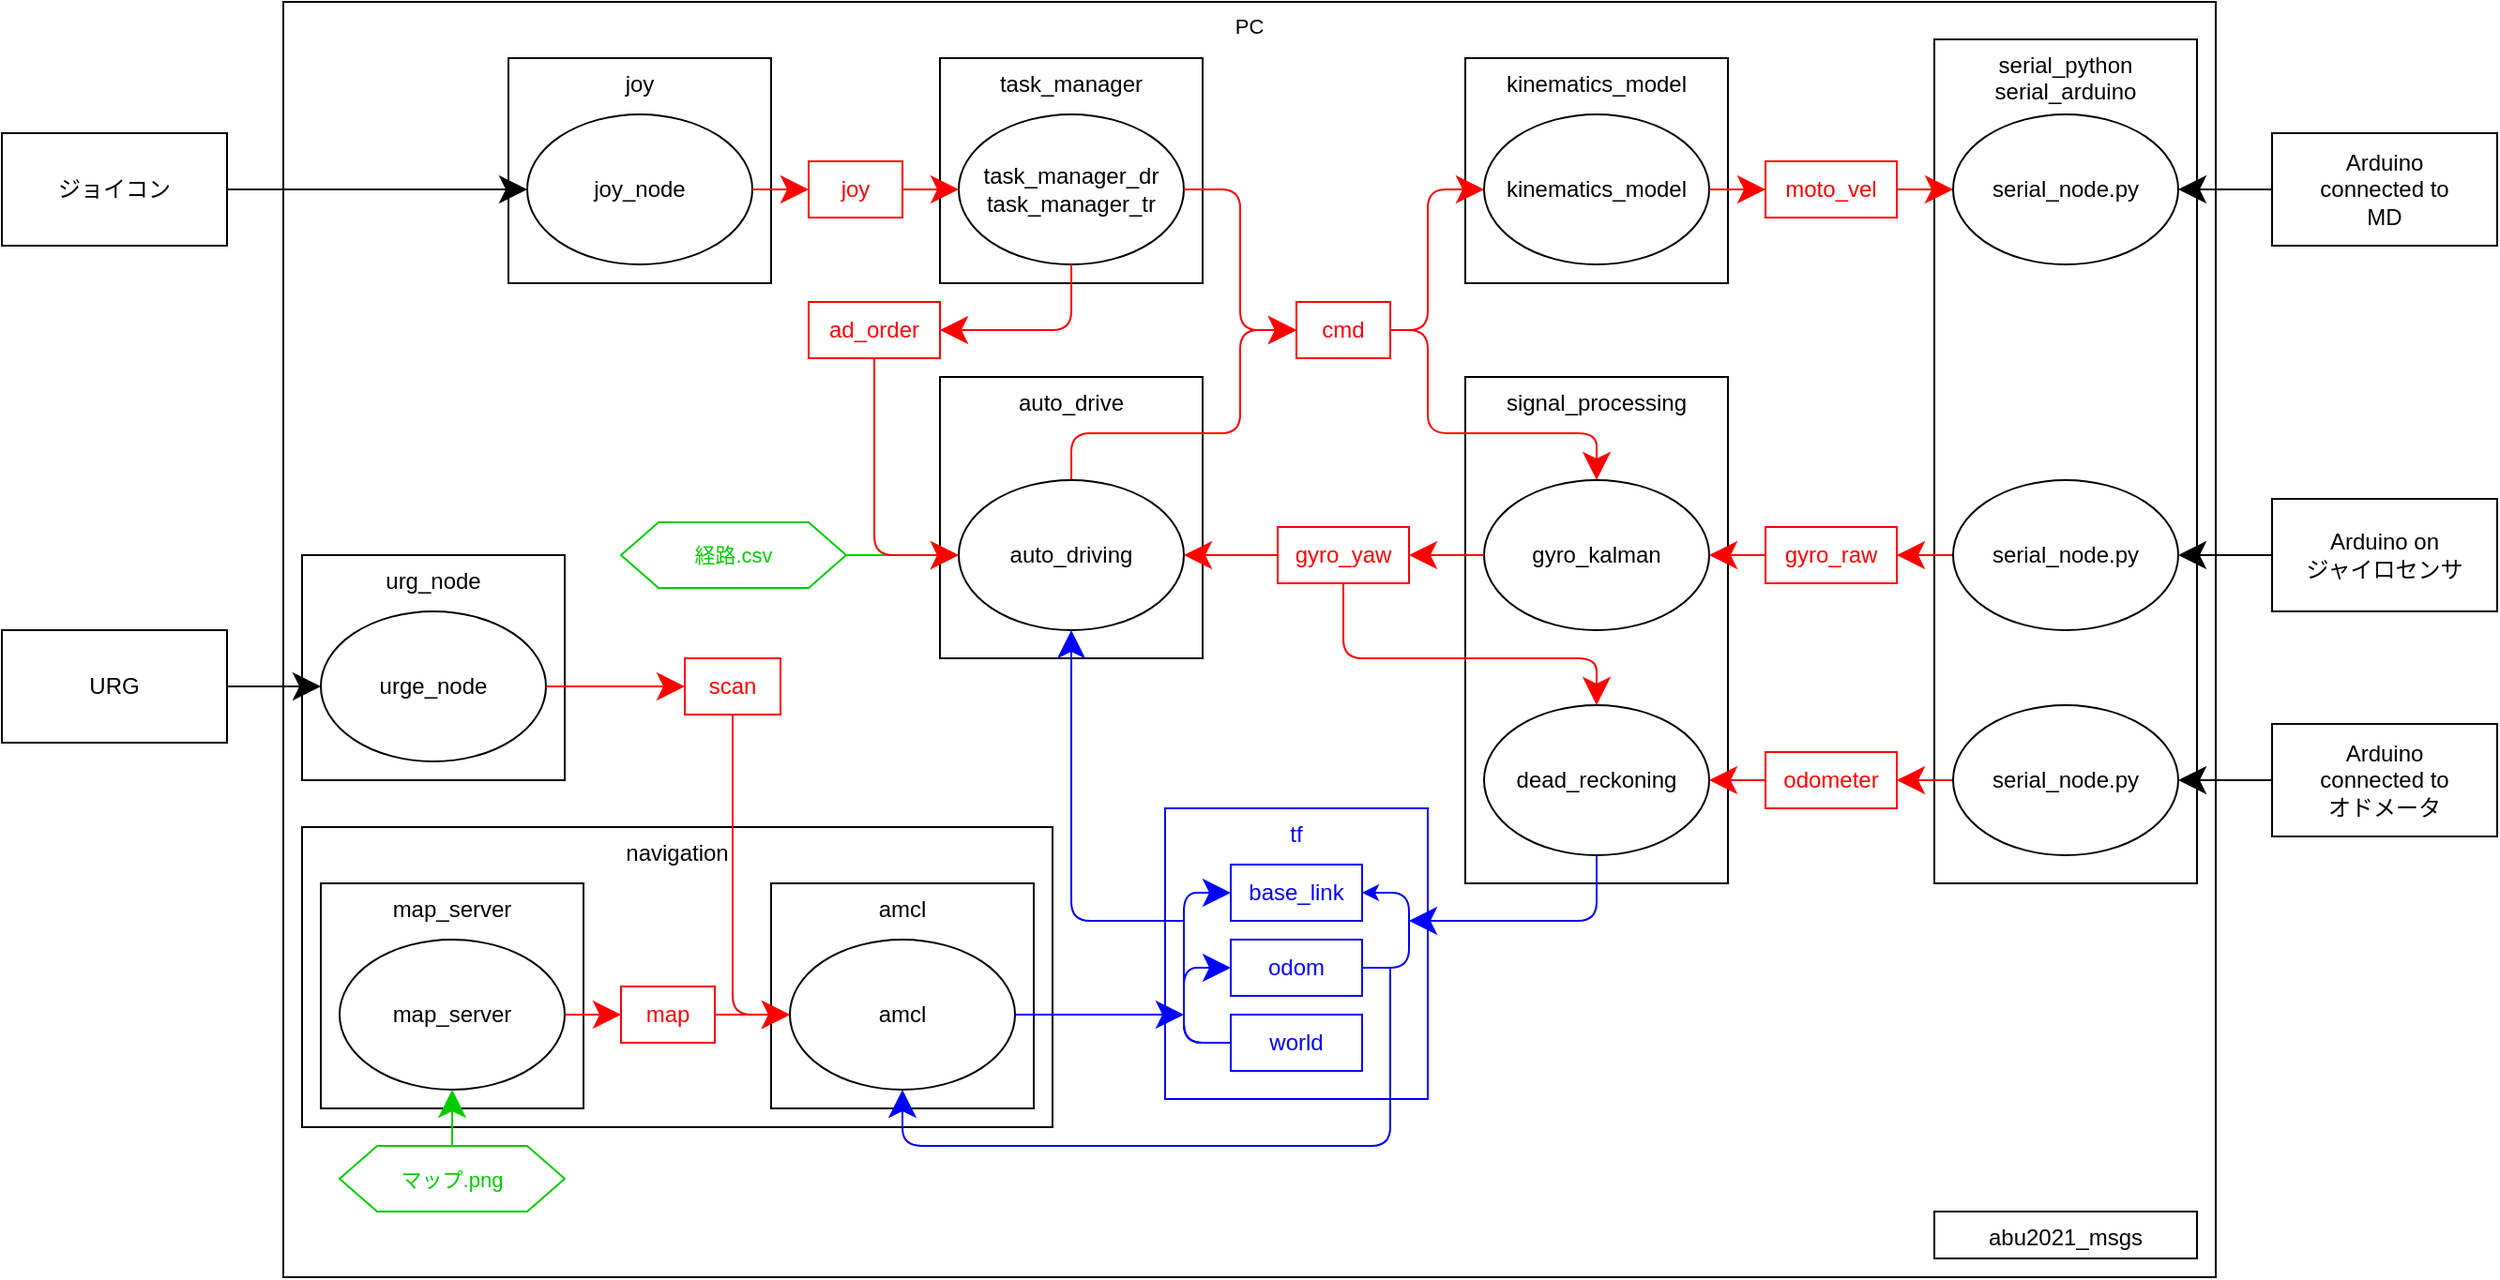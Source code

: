 <mxfile version="14.1.8" type="device"><diagram id="pB2l1VEUBiHLhsiik1BT" name="ページ1"><mxGraphModel dx="2252" dy="895" grid="1" gridSize="10" guides="1" tooltips="1" connect="1" arrows="1" fold="1" page="1" pageScale="1" pageWidth="827" pageHeight="1169" math="0" shadow="0"><root><mxCell id="0"/><mxCell id="1" parent="0"/><mxCell id="sVESocMhVoAdovKuXMUA-152" value="PC" style="rounded=0;whiteSpace=wrap;html=1;fillColor=#ffffff;fontSize=11;verticalAlign=top;" vertex="1" parent="1"><mxGeometry x="50" y="170" width="1030" height="680" as="geometry"/></mxCell><mxCell id="sVESocMhVoAdovKuXMUA-149" value="serial_python&lt;br&gt;serial_arduino" style="rounded=0;whiteSpace=wrap;html=1;labelPosition=center;verticalLabelPosition=middle;align=center;verticalAlign=top;" vertex="1" parent="1"><mxGeometry x="930" y="190" width="140" height="450" as="geometry"/></mxCell><mxCell id="sVESocMhVoAdovKuXMUA-12" value="auto_drive" style="rounded=0;whiteSpace=wrap;html=1;labelPosition=center;verticalLabelPosition=middle;align=center;verticalAlign=top;" vertex="1" parent="1"><mxGeometry x="400" y="370" width="140" height="150" as="geometry"/></mxCell><mxCell id="sVESocMhVoAdovKuXMUA-15" value="signal_processing" style="rounded=0;whiteSpace=wrap;html=1;labelPosition=center;verticalLabelPosition=middle;align=center;verticalAlign=top;" vertex="1" parent="1"><mxGeometry x="680" y="370" width="140" height="270" as="geometry"/></mxCell><mxCell id="sVESocMhVoAdovKuXMUA-4" value="" style="group" vertex="1" connectable="0" parent="1"><mxGeometry x="170" y="200" width="140" height="120" as="geometry"/></mxCell><mxCell id="sVESocMhVoAdovKuXMUA-3" value="joy" style="rounded=0;whiteSpace=wrap;html=1;verticalAlign=top;" vertex="1" parent="sVESocMhVoAdovKuXMUA-4"><mxGeometry width="140" height="120" as="geometry"/></mxCell><mxCell id="sVESocMhVoAdovKuXMUA-2" value="joy_node" style="ellipse;whiteSpace=wrap;html=1;" vertex="1" parent="sVESocMhVoAdovKuXMUA-4"><mxGeometry x="10" y="30" width="120" height="80" as="geometry"/></mxCell><mxCell id="sVESocMhVoAdovKuXMUA-7" value="" style="group" vertex="1" connectable="0" parent="1"><mxGeometry x="680" y="200" width="140" height="120" as="geometry"/></mxCell><mxCell id="sVESocMhVoAdovKuXMUA-8" value="kinematics_model" style="rounded=0;whiteSpace=wrap;html=1;labelPosition=center;verticalLabelPosition=middle;align=center;verticalAlign=top;" vertex="1" parent="sVESocMhVoAdovKuXMUA-7"><mxGeometry width="140" height="120" as="geometry"/></mxCell><mxCell id="sVESocMhVoAdovKuXMUA-9" value="kinematics_model" style="ellipse;whiteSpace=wrap;html=1;" vertex="1" parent="sVESocMhVoAdovKuXMUA-7"><mxGeometry x="10" y="30" width="120" height="80" as="geometry"/></mxCell><mxCell id="sVESocMhVoAdovKuXMUA-27" value="" style="group" vertex="1" connectable="0" parent="1"><mxGeometry x="400" y="200" width="140" height="120" as="geometry"/></mxCell><mxCell id="sVESocMhVoAdovKuXMUA-1" value="task_manager" style="rounded=0;whiteSpace=wrap;html=1;labelPosition=center;verticalLabelPosition=middle;align=center;verticalAlign=top;" vertex="1" parent="sVESocMhVoAdovKuXMUA-27"><mxGeometry width="140" height="120" as="geometry"/></mxCell><mxCell id="sVESocMhVoAdovKuXMUA-5" value="task_manager_dr&lt;br&gt;task_manager_tr" style="ellipse;whiteSpace=wrap;html=1;" vertex="1" parent="sVESocMhVoAdovKuXMUA-27"><mxGeometry x="10" y="30" width="120" height="80" as="geometry"/></mxCell><mxCell id="sVESocMhVoAdovKuXMUA-89" style="edgeStyle=orthogonalEdgeStyle;curved=1;orthogonalLoop=1;jettySize=auto;html=1;entryX=0;entryY=0.5;entryDx=0;entryDy=0;startSize=6;endArrow=classic;endFill=1;endSize=12;strokeWidth=1;fontSize=11;strokeColor=#FF0000;" edge="1" parent="1" source="sVESocMhVoAdovKuXMUA-26" target="sVESocMhVoAdovKuXMUA-5"><mxGeometry relative="1" as="geometry"/></mxCell><mxCell id="sVESocMhVoAdovKuXMUA-26" value="joy" style="rounded=0;whiteSpace=wrap;html=1;strokeColor=#FF0000;fontColor=#FF0000;" vertex="1" parent="1"><mxGeometry x="330" y="255" width="50" height="30" as="geometry"/></mxCell><mxCell id="sVESocMhVoAdovKuXMUA-79" style="edgeStyle=orthogonalEdgeStyle;rounded=1;orthogonalLoop=1;jettySize=auto;html=1;entryX=0;entryY=0.5;entryDx=0;entryDy=0;startSize=6;endArrow=classic;endFill=1;endSize=12;strokeWidth=1;fontSize=11;strokeColor=#FF0000;" edge="1" parent="1" source="sVESocMhVoAdovKuXMUA-28" target="sVESocMhVoAdovKuXMUA-9"><mxGeometry relative="1" as="geometry"/></mxCell><mxCell id="sVESocMhVoAdovKuXMUA-80" style="edgeStyle=orthogonalEdgeStyle;rounded=1;orthogonalLoop=1;jettySize=auto;html=1;entryX=0.5;entryY=0;entryDx=0;entryDy=0;startSize=6;endArrow=classic;endFill=1;endSize=12;strokeWidth=1;fontSize=11;strokeColor=#FF0000;" edge="1" parent="1" source="sVESocMhVoAdovKuXMUA-28" target="sVESocMhVoAdovKuXMUA-16"><mxGeometry relative="1" as="geometry"><Array as="points"><mxPoint x="660" y="345"/><mxPoint x="660" y="400"/><mxPoint x="750" y="400"/></Array></mxGeometry></mxCell><mxCell id="sVESocMhVoAdovKuXMUA-28" value="cmd" style="rounded=0;whiteSpace=wrap;html=1;fontColor=#FF0000;strokeColor=#FF0000;" vertex="1" parent="1"><mxGeometry x="590" y="330" width="50" height="30" as="geometry"/></mxCell><mxCell id="sVESocMhVoAdovKuXMUA-82" style="edgeStyle=orthogonalEdgeStyle;rounded=0;orthogonalLoop=1;jettySize=auto;html=1;exitX=0;exitY=0.5;exitDx=0;exitDy=0;entryX=1;entryY=0.5;entryDx=0;entryDy=0;startSize=6;endArrow=classic;endFill=1;endSize=12;strokeWidth=1;fontSize=11;strokeColor=#FF0000;fontColor=#FF0000;" edge="1" parent="1" source="sVESocMhVoAdovKuXMUA-133" target="sVESocMhVoAdovKuXMUA-32"><mxGeometry relative="1" as="geometry"/></mxCell><mxCell id="sVESocMhVoAdovKuXMUA-38" value="Arduino on&lt;br&gt;ジャイロセンサ" style="rounded=0;whiteSpace=wrap;html=1;" vertex="1" parent="1"><mxGeometry x="1110" y="435" width="120" height="60" as="geometry"/></mxCell><mxCell id="sVESocMhVoAdovKuXMUA-125" style="edgeStyle=orthogonalEdgeStyle;rounded=1;orthogonalLoop=1;jettySize=auto;html=1;entryX=1;entryY=0.5;entryDx=0;entryDy=0;startSize=6;endArrow=classic;endFill=1;endSize=12;strokeWidth=1;fontSize=11;" edge="1" parent="1" source="sVESocMhVoAdovKuXMUA-43" target="sVESocMhVoAdovKuXMUA-135"><mxGeometry relative="1" as="geometry"/></mxCell><mxCell id="sVESocMhVoAdovKuXMUA-43" value="Arduino&lt;br&gt;connected to&lt;br&gt;オドメータ" style="rounded=0;whiteSpace=wrap;html=1;" vertex="1" parent="1"><mxGeometry x="1110" y="555" width="120" height="60" as="geometry"/></mxCell><mxCell id="sVESocMhVoAdovKuXMUA-81" style="edgeStyle=orthogonalEdgeStyle;rounded=0;orthogonalLoop=1;jettySize=auto;html=1;entryX=1;entryY=0.5;entryDx=0;entryDy=0;startSize=6;endArrow=classic;endFill=1;endSize=12;strokeWidth=1;fontSize=11;strokeColor=#FF0000;fontColor=#FF0000;" edge="1" parent="1" source="sVESocMhVoAdovKuXMUA-32" target="sVESocMhVoAdovKuXMUA-16"><mxGeometry relative="1" as="geometry"/></mxCell><mxCell id="sVESocMhVoAdovKuXMUA-32" value="gyro_raw" style="rounded=0;whiteSpace=wrap;html=1;strokeColor=#FF0000;fontColor=#FF0000;" vertex="1" parent="1"><mxGeometry x="840" y="450" width="70" height="30" as="geometry"/></mxCell><mxCell id="sVESocMhVoAdovKuXMUA-92" style="edgeStyle=orthogonalEdgeStyle;orthogonalLoop=1;jettySize=auto;html=1;startSize=6;endArrow=classic;endFill=1;endSize=12;strokeWidth=1;fontSize=11;rounded=1;strokeColor=#FF0000;fontColor=#FF0000;" edge="1" parent="1" source="sVESocMhVoAdovKuXMUA-53" target="sVESocMhVoAdovKuXMUA-17"><mxGeometry relative="1" as="geometry"/></mxCell><mxCell id="sVESocMhVoAdovKuXMUA-53" value="odometer" style="rounded=0;whiteSpace=wrap;html=1;strokeColor=#FF0000;fontColor=#FF0000;" vertex="1" parent="1"><mxGeometry x="840" y="570" width="70" height="30" as="geometry"/></mxCell><mxCell id="sVESocMhVoAdovKuXMUA-132" style="edgeStyle=orthogonalEdgeStyle;rounded=1;orthogonalLoop=1;jettySize=auto;html=1;entryX=0;entryY=0.5;entryDx=0;entryDy=0;endArrow=classic;endFill=1;strokeWidth=1;fontSize=11;endSize=12;" edge="1" parent="1" source="sVESocMhVoAdovKuXMUA-55" target="sVESocMhVoAdovKuXMUA-2"><mxGeometry relative="1" as="geometry"/></mxCell><mxCell id="sVESocMhVoAdovKuXMUA-55" value="ジョイコン" style="rounded=0;whiteSpace=wrap;html=1;" vertex="1" parent="1"><mxGeometry x="-100" y="240" width="120" height="60" as="geometry"/></mxCell><mxCell id="sVESocMhVoAdovKuXMUA-137" style="edgeStyle=orthogonalEdgeStyle;rounded=1;orthogonalLoop=1;jettySize=auto;html=1;entryX=0;entryY=0.5;entryDx=0;entryDy=0;endArrow=classic;endFill=1;strokeWidth=1;fontSize=11;endSize=12;strokeColor=#FF0000;" edge="1" parent="1" source="sVESocMhVoAdovKuXMUA-58" target="sVESocMhVoAdovKuXMUA-136"><mxGeometry relative="1" as="geometry"/></mxCell><mxCell id="sVESocMhVoAdovKuXMUA-58" value="moto_vel" style="rounded=0;whiteSpace=wrap;html=1;strokeColor=#FF0000;fontColor=#FF0000;" vertex="1" parent="1"><mxGeometry x="840" y="255" width="70" height="30" as="geometry"/></mxCell><mxCell id="sVESocMhVoAdovKuXMUA-64" value="scan" style="rounded=0;whiteSpace=wrap;html=1;fontColor=#FF0000;strokeColor=#FF0000;" vertex="1" parent="1"><mxGeometry x="264" y="520" width="51" height="30" as="geometry"/></mxCell><mxCell id="sVESocMhVoAdovKuXMUA-72" value="ad_order" style="rounded=0;whiteSpace=wrap;html=1;fontColor=#FF0000;strokeColor=#FF0000;" vertex="1" parent="1"><mxGeometry x="330" y="330" width="70" height="30" as="geometry"/></mxCell><mxCell id="sVESocMhVoAdovKuXMUA-77" style="edgeStyle=orthogonalEdgeStyle;rounded=1;orthogonalLoop=1;jettySize=auto;html=1;entryX=0;entryY=0.5;entryDx=0;entryDy=0;startSize=6;endArrow=classic;endFill=1;endSize=12;strokeWidth=1;fontSize=11;strokeColor=#FF0000;" edge="1" parent="1" source="sVESocMhVoAdovKuXMUA-5" target="sVESocMhVoAdovKuXMUA-28"><mxGeometry relative="1" as="geometry"><Array as="points"><mxPoint x="560" y="270"/><mxPoint x="560" y="345"/></Array></mxGeometry></mxCell><mxCell id="sVESocMhVoAdovKuXMUA-78" style="edgeStyle=orthogonalEdgeStyle;orthogonalLoop=1;jettySize=auto;html=1;entryX=0;entryY=0.5;entryDx=0;entryDy=0;startSize=6;endArrow=classic;endFill=1;endSize=12;strokeWidth=1;fontSize=11;exitX=0.5;exitY=0;exitDx=0;exitDy=0;rounded=1;strokeColor=#FF0000;" edge="1" parent="1" source="sVESocMhVoAdovKuXMUA-13" target="sVESocMhVoAdovKuXMUA-28"><mxGeometry relative="1" as="geometry"><Array as="points"><mxPoint x="470" y="400"/><mxPoint x="560" y="400"/><mxPoint x="560" y="345"/></Array></mxGeometry></mxCell><mxCell id="sVESocMhVoAdovKuXMUA-83" style="edgeStyle=orthogonalEdgeStyle;rounded=0;orthogonalLoop=1;jettySize=auto;html=1;entryX=1;entryY=0.5;entryDx=0;entryDy=0;startSize=6;endArrow=classic;endFill=1;endSize=12;strokeWidth=1;fontSize=11;fontColor=#FF0000;strokeColor=#FF0000;" edge="1" parent="1" source="sVESocMhVoAdovKuXMUA-49" target="sVESocMhVoAdovKuXMUA-13"><mxGeometry relative="1" as="geometry"/></mxCell><mxCell id="sVESocMhVoAdovKuXMUA-16" value="gyro_kalman" style="ellipse;whiteSpace=wrap;html=1;" vertex="1" parent="1"><mxGeometry x="690" y="425" width="120" height="80" as="geometry"/></mxCell><mxCell id="sVESocMhVoAdovKuXMUA-17" value="dead_reckoning" style="ellipse;whiteSpace=wrap;html=1;" vertex="1" parent="1"><mxGeometry x="690" y="545" width="120" height="80" as="geometry"/></mxCell><mxCell id="sVESocMhVoAdovKuXMUA-13" value="auto_driving" style="ellipse;whiteSpace=wrap;html=1;" vertex="1" parent="1"><mxGeometry x="410" y="425" width="120" height="80" as="geometry"/></mxCell><mxCell id="sVESocMhVoAdovKuXMUA-110" style="edgeStyle=orthogonalEdgeStyle;rounded=1;orthogonalLoop=1;jettySize=auto;html=1;entryX=0.5;entryY=0;entryDx=0;entryDy=0;startSize=6;endArrow=classic;endFill=1;endSize=12;strokeWidth=1;fontSize=11;fontColor=#FF0000;strokeColor=#FF0000;" edge="1" parent="1" source="sVESocMhVoAdovKuXMUA-49" target="sVESocMhVoAdovKuXMUA-17"><mxGeometry relative="1" as="geometry"><Array as="points"><mxPoint x="615" y="520"/><mxPoint x="750" y="520"/></Array></mxGeometry></mxCell><mxCell id="sVESocMhVoAdovKuXMUA-49" value="gyro_yaw" style="rounded=0;whiteSpace=wrap;html=1;fontColor=#FF0000;strokeColor=#FF0000;" vertex="1" parent="1"><mxGeometry x="580" y="450" width="70" height="30" as="geometry"/></mxCell><mxCell id="sVESocMhVoAdovKuXMUA-85" style="edgeStyle=orthogonalEdgeStyle;rounded=0;orthogonalLoop=1;jettySize=auto;html=1;entryX=1;entryY=0.5;entryDx=0;entryDy=0;startSize=6;endArrow=classic;endFill=1;endSize=12;strokeWidth=1;fontSize=11;fontColor=#FF0000;strokeColor=#FF0000;" edge="1" parent="1" source="sVESocMhVoAdovKuXMUA-16" target="sVESocMhVoAdovKuXMUA-49"><mxGeometry relative="1" as="geometry"><mxPoint x="690" y="465" as="sourcePoint"/><mxPoint x="530" y="465" as="targetPoint"/></mxGeometry></mxCell><mxCell id="sVESocMhVoAdovKuXMUA-86" style="edgeStyle=orthogonalEdgeStyle;orthogonalLoop=1;jettySize=auto;html=1;startSize=6;endArrow=classic;endFill=1;endSize=12;strokeWidth=1;fontSize=11;exitX=0.5;exitY=1;exitDx=0;exitDy=0;entryX=1;entryY=0.5;entryDx=0;entryDy=0;rounded=1;fontColor=#FF0000;strokeColor=#FF0000;" edge="1" parent="1" source="sVESocMhVoAdovKuXMUA-5" target="sVESocMhVoAdovKuXMUA-72"><mxGeometry relative="1" as="geometry"/></mxCell><mxCell id="sVESocMhVoAdovKuXMUA-88" style="edgeStyle=orthogonalEdgeStyle;curved=1;orthogonalLoop=1;jettySize=auto;html=1;entryX=0;entryY=0.5;entryDx=0;entryDy=0;startSize=6;endArrow=classic;endFill=1;endSize=12;strokeWidth=1;fontSize=11;strokeColor=#FF0000;" edge="1" parent="1" source="sVESocMhVoAdovKuXMUA-9" target="sVESocMhVoAdovKuXMUA-58"><mxGeometry relative="1" as="geometry"/></mxCell><mxCell id="sVESocMhVoAdovKuXMUA-90" style="edgeStyle=orthogonalEdgeStyle;curved=1;orthogonalLoop=1;jettySize=auto;html=1;entryX=0;entryY=0.5;entryDx=0;entryDy=0;startSize=6;endArrow=classic;endFill=1;endSize=12;strokeWidth=1;fontSize=11;strokeColor=#FF0000;" edge="1" parent="1" source="sVESocMhVoAdovKuXMUA-2" target="sVESocMhVoAdovKuXMUA-26"><mxGeometry relative="1" as="geometry"/></mxCell><mxCell id="sVESocMhVoAdovKuXMUA-98" value="" style="group" vertex="1" connectable="0" parent="1"><mxGeometry x="60" y="465" width="140" height="120" as="geometry"/></mxCell><mxCell id="sVESocMhVoAdovKuXMUA-99" value="urg_node" style="rounded=0;whiteSpace=wrap;html=1;verticalAlign=top;" vertex="1" parent="sVESocMhVoAdovKuXMUA-98"><mxGeometry width="140" height="120" as="geometry"/></mxCell><mxCell id="sVESocMhVoAdovKuXMUA-100" value="urge_node" style="ellipse;whiteSpace=wrap;html=1;" vertex="1" parent="sVESocMhVoAdovKuXMUA-98"><mxGeometry x="10" y="30" width="120" height="80" as="geometry"/></mxCell><mxCell id="sVESocMhVoAdovKuXMUA-108" value="" style="group;fontColor=#0000FF;" vertex="1" connectable="0" parent="1"><mxGeometry x="520" y="600" width="140" height="155" as="geometry"/></mxCell><mxCell id="sVESocMhVoAdovKuXMUA-65" value="tf" style="rounded=0;whiteSpace=wrap;html=1;verticalAlign=top;fontColor=#0000FF;strokeColor=#0000FF;" vertex="1" parent="sVESocMhVoAdovKuXMUA-108"><mxGeometry width="140" height="155" as="geometry"/></mxCell><mxCell id="sVESocMhVoAdovKuXMUA-94" value="world" style="rounded=0;whiteSpace=wrap;html=1;fontColor=#0000FF;strokeColor=#0000FF;" vertex="1" parent="sVESocMhVoAdovKuXMUA-108"><mxGeometry x="35" y="110" width="70" height="30" as="geometry"/></mxCell><mxCell id="sVESocMhVoAdovKuXMUA-95" value="odom" style="rounded=0;whiteSpace=wrap;html=1;fontColor=#0000FF;strokeColor=#0000FF;" vertex="1" parent="sVESocMhVoAdovKuXMUA-108"><mxGeometry x="35" y="70" width="70" height="30" as="geometry"/></mxCell><mxCell id="sVESocMhVoAdovKuXMUA-106" style="edgeStyle=orthogonalEdgeStyle;rounded=1;orthogonalLoop=1;jettySize=auto;html=1;entryX=0;entryY=0.5;entryDx=0;entryDy=0;startSize=6;endArrow=classic;endFill=1;endSize=12;strokeWidth=1;fontSize=11;fontColor=#0000FF;strokeColor=#0000FF;" edge="1" parent="sVESocMhVoAdovKuXMUA-108" source="sVESocMhVoAdovKuXMUA-94" target="sVESocMhVoAdovKuXMUA-95"><mxGeometry relative="1" as="geometry"><Array as="points"><mxPoint x="10" y="125"/><mxPoint x="10" y="85"/></Array></mxGeometry></mxCell><mxCell id="sVESocMhVoAdovKuXMUA-96" value="base_link" style="rounded=0;whiteSpace=wrap;html=1;fontColor=#0000FF;strokeColor=#0000FF;" vertex="1" parent="sVESocMhVoAdovKuXMUA-108"><mxGeometry x="35" y="30" width="70" height="30" as="geometry"/></mxCell><mxCell id="sVESocMhVoAdovKuXMUA-107" style="edgeStyle=orthogonalEdgeStyle;rounded=1;orthogonalLoop=1;jettySize=auto;html=1;entryX=0;entryY=0.5;entryDx=0;entryDy=0;startSize=6;endArrow=classic;endFill=1;endSize=12;strokeWidth=1;fontSize=11;fontColor=#0000FF;strokeColor=#0000FF;" edge="1" parent="sVESocMhVoAdovKuXMUA-108" source="sVESocMhVoAdovKuXMUA-94" target="sVESocMhVoAdovKuXMUA-96"><mxGeometry relative="1" as="geometry"><Array as="points"><mxPoint x="10" y="125"/><mxPoint x="10" y="45"/></Array></mxGeometry></mxCell><mxCell id="sVESocMhVoAdovKuXMUA-105" style="edgeStyle=orthogonalEdgeStyle;rounded=1;orthogonalLoop=1;jettySize=auto;html=1;entryX=1;entryY=0.5;entryDx=0;entryDy=0;endArrow=classic;endFill=1;strokeWidth=1;fontSize=11;fontColor=#0000FF;strokeColor=#0000FF;" edge="1" parent="sVESocMhVoAdovKuXMUA-108" source="sVESocMhVoAdovKuXMUA-95" target="sVESocMhVoAdovKuXMUA-96"><mxGeometry relative="1" as="geometry"><Array as="points"><mxPoint x="130" y="85"/><mxPoint x="130" y="45"/></Array></mxGeometry></mxCell><mxCell id="sVESocMhVoAdovKuXMUA-114" style="edgeStyle=orthogonalEdgeStyle;rounded=1;orthogonalLoop=1;jettySize=auto;html=1;entryX=0;entryY=0.5;entryDx=0;entryDy=0;startSize=6;endArrow=classic;endFill=1;endSize=12;strokeWidth=1;fontSize=11;fontColor=#FF0000;strokeColor=#FF0000;" edge="1" parent="1" source="sVESocMhVoAdovKuXMUA-100" target="sVESocMhVoAdovKuXMUA-64"><mxGeometry relative="1" as="geometry"/></mxCell><mxCell id="sVESocMhVoAdovKuXMUA-116" style="edgeStyle=orthogonalEdgeStyle;rounded=1;orthogonalLoop=1;jettySize=auto;html=1;startSize=6;endArrow=classic;endFill=1;endSize=12;strokeWidth=1;fontSize=11;exitX=0.5;exitY=1;exitDx=0;exitDy=0;strokeColor=#0000FF;" edge="1" parent="1" source="sVESocMhVoAdovKuXMUA-17"><mxGeometry relative="1" as="geometry"><mxPoint x="650" y="660" as="targetPoint"/><Array as="points"><mxPoint x="750" y="660"/></Array></mxGeometry></mxCell><mxCell id="sVESocMhVoAdovKuXMUA-70" value="navigation" style="rounded=0;whiteSpace=wrap;html=1;verticalAlign=top;" vertex="1" parent="1"><mxGeometry x="60" y="610" width="400" height="160" as="geometry"/></mxCell><mxCell id="sVESocMhVoAdovKuXMUA-63" value="map" style="rounded=0;whiteSpace=wrap;html=1;fontColor=#FF0000;strokeColor=#FF0000;" vertex="1" parent="1"><mxGeometry x="230" y="695" width="50" height="30" as="geometry"/></mxCell><mxCell id="sVESocMhVoAdovKuXMUA-19" value="abu2021_msgs" style="rounded=0;whiteSpace=wrap;html=1;labelPosition=center;verticalLabelPosition=middle;align=center;verticalAlign=top;" vertex="1" parent="1"><mxGeometry x="930" y="815" width="140" height="25" as="geometry"/></mxCell><mxCell id="sVESocMhVoAdovKuXMUA-127" style="edgeStyle=orthogonalEdgeStyle;rounded=1;orthogonalLoop=1;jettySize=auto;html=1;entryX=0.5;entryY=1;entryDx=0;entryDy=0;endArrow=classic;endFill=1;endSize=12;strokeWidth=1;fontSize=11;strokeColor=#0000FF;" edge="1" parent="1" target="sVESocMhVoAdovKuXMUA-13"><mxGeometry relative="1" as="geometry"><mxPoint x="530" y="660" as="sourcePoint"/><Array as="points"><mxPoint x="530" y="660"/><mxPoint x="470" y="660"/></Array></mxGeometry></mxCell><mxCell id="sVESocMhVoAdovKuXMUA-131" style="edgeStyle=orthogonalEdgeStyle;rounded=1;orthogonalLoop=1;jettySize=auto;html=1;entryX=0;entryY=0.5;entryDx=0;entryDy=0;endArrow=classic;endFill=1;endSize=12;strokeWidth=1;fontSize=11;strokeColor=#00CC00;fontColor=#00CC00;" edge="1" parent="1" source="sVESocMhVoAdovKuXMUA-128" target="sVESocMhVoAdovKuXMUA-13"><mxGeometry relative="1" as="geometry"/></mxCell><mxCell id="sVESocMhVoAdovKuXMUA-128" value="経路.csv" style="shape=hexagon;perimeter=hexagonPerimeter2;whiteSpace=wrap;html=1;fixedSize=1;fillColor=#ffffff;fontSize=11;strokeColor=#00CC00;fontColor=#00CC00;" vertex="1" parent="1"><mxGeometry x="230" y="447.5" width="120" height="35" as="geometry"/></mxCell><mxCell id="sVESocMhVoAdovKuXMUA-129" value="マップ.png" style="shape=hexagon;perimeter=hexagonPerimeter2;whiteSpace=wrap;html=1;fixedSize=1;fillColor=#ffffff;fontSize=11;fontColor=#00CC00;strokeColor=#00CC00;" vertex="1" parent="1"><mxGeometry x="80" y="780" width="120" height="35" as="geometry"/></mxCell><mxCell id="sVESocMhVoAdovKuXMUA-133" value="serial_node.py" style="ellipse;whiteSpace=wrap;html=1;" vertex="1" parent="1"><mxGeometry x="940" y="425" width="120" height="80" as="geometry"/></mxCell><mxCell id="sVESocMhVoAdovKuXMUA-134" style="edgeStyle=orthogonalEdgeStyle;rounded=0;orthogonalLoop=1;jettySize=auto;html=1;exitX=0;exitY=0.5;exitDx=0;exitDy=0;entryX=1;entryY=0.5;entryDx=0;entryDy=0;startSize=6;endArrow=classic;endFill=1;endSize=12;strokeWidth=1;fontSize=11;" edge="1" parent="1" source="sVESocMhVoAdovKuXMUA-38" target="sVESocMhVoAdovKuXMUA-133"><mxGeometry relative="1" as="geometry"><mxPoint x="1130.0" y="465" as="sourcePoint"/><mxPoint x="910.0" y="465" as="targetPoint"/></mxGeometry></mxCell><mxCell id="sVESocMhVoAdovKuXMUA-151" style="edgeStyle=orthogonalEdgeStyle;rounded=1;orthogonalLoop=1;jettySize=auto;html=1;entryX=1;entryY=0.5;entryDx=0;entryDy=0;endArrow=classic;endFill=1;endSize=12;strokeWidth=1;fontSize=11;strokeColor=#FF0000;fontColor=#FF0000;" edge="1" parent="1" source="sVESocMhVoAdovKuXMUA-135" target="sVESocMhVoAdovKuXMUA-53"><mxGeometry relative="1" as="geometry"/></mxCell><mxCell id="sVESocMhVoAdovKuXMUA-135" value="serial_node.py" style="ellipse;whiteSpace=wrap;html=1;" vertex="1" parent="1"><mxGeometry x="940" y="545" width="120" height="80" as="geometry"/></mxCell><mxCell id="sVESocMhVoAdovKuXMUA-136" value="serial_node.py" style="ellipse;whiteSpace=wrap;html=1;" vertex="1" parent="1"><mxGeometry x="940" y="230" width="120" height="80" as="geometry"/></mxCell><mxCell id="sVESocMhVoAdovKuXMUA-138" value="" style="group" vertex="1" connectable="0" parent="1"><mxGeometry x="70" y="640" width="140" height="120" as="geometry"/></mxCell><mxCell id="sVESocMhVoAdovKuXMUA-139" value="map_server" style="rounded=0;whiteSpace=wrap;html=1;verticalAlign=top;" vertex="1" parent="sVESocMhVoAdovKuXMUA-138"><mxGeometry width="140" height="120" as="geometry"/></mxCell><mxCell id="sVESocMhVoAdovKuXMUA-140" value="map_server" style="ellipse;whiteSpace=wrap;html=1;" vertex="1" parent="sVESocMhVoAdovKuXMUA-138"><mxGeometry x="10" y="30" width="120" height="80" as="geometry"/></mxCell><mxCell id="sVESocMhVoAdovKuXMUA-141" style="edgeStyle=orthogonalEdgeStyle;rounded=1;orthogonalLoop=1;jettySize=auto;html=1;entryX=0;entryY=0.5;entryDx=0;entryDy=0;endArrow=classic;endFill=1;endSize=12;strokeWidth=1;fontSize=11;fontColor=#FF0000;strokeColor=#FF0000;" edge="1" parent="1" source="sVESocMhVoAdovKuXMUA-140" target="sVESocMhVoAdovKuXMUA-63"><mxGeometry relative="1" as="geometry"/></mxCell><mxCell id="sVESocMhVoAdovKuXMUA-142" style="edgeStyle=orthogonalEdgeStyle;rounded=1;orthogonalLoop=1;jettySize=auto;html=1;entryX=0.5;entryY=1;entryDx=0;entryDy=0;endArrow=classic;endFill=1;endSize=12;strokeWidth=1;fontSize=11;fontColor=#00CC00;strokeColor=#00CC00;" edge="1" parent="1" source="sVESocMhVoAdovKuXMUA-129" target="sVESocMhVoAdovKuXMUA-140"><mxGeometry relative="1" as="geometry"/></mxCell><mxCell id="sVESocMhVoAdovKuXMUA-143" value="" style="group" vertex="1" connectable="0" parent="1"><mxGeometry x="310" y="640" width="140" height="120" as="geometry"/></mxCell><mxCell id="sVESocMhVoAdovKuXMUA-144" value="amcl" style="rounded=0;whiteSpace=wrap;html=1;verticalAlign=top;" vertex="1" parent="sVESocMhVoAdovKuXMUA-143"><mxGeometry width="140" height="120" as="geometry"/></mxCell><mxCell id="sVESocMhVoAdovKuXMUA-145" value="amcl" style="ellipse;whiteSpace=wrap;html=1;" vertex="1" parent="sVESocMhVoAdovKuXMUA-143"><mxGeometry x="10" y="30" width="120" height="80" as="geometry"/></mxCell><mxCell id="sVESocMhVoAdovKuXMUA-146" style="edgeStyle=orthogonalEdgeStyle;rounded=1;orthogonalLoop=1;jettySize=auto;html=1;entryX=0;entryY=0.5;entryDx=0;entryDy=0;endArrow=classic;endFill=1;endSize=12;strokeWidth=1;fontSize=11;strokeColor=#FF0000;" edge="1" parent="1" source="sVESocMhVoAdovKuXMUA-63" target="sVESocMhVoAdovKuXMUA-145"><mxGeometry relative="1" as="geometry"/></mxCell><mxCell id="sVESocMhVoAdovKuXMUA-126" style="edgeStyle=orthogonalEdgeStyle;rounded=1;orthogonalLoop=1;jettySize=auto;html=1;entryX=0.5;entryY=1;entryDx=0;entryDy=0;endArrow=classic;endFill=1;strokeWidth=1;fontSize=11;endSize=12;strokeColor=#0000FF;" edge="1" parent="1" target="sVESocMhVoAdovKuXMUA-145"><mxGeometry relative="1" as="geometry"><mxPoint x="640" y="685" as="sourcePoint"/><mxPoint x="390" y="750" as="targetPoint"/><Array as="points"><mxPoint x="640" y="780"/><mxPoint x="380" y="780"/></Array></mxGeometry></mxCell><mxCell id="sVESocMhVoAdovKuXMUA-121" style="edgeStyle=orthogonalEdgeStyle;rounded=1;orthogonalLoop=1;jettySize=auto;html=1;startSize=6;endArrow=classic;endFill=1;endSize=12;strokeWidth=1;fontSize=11;exitX=1;exitY=0.5;exitDx=0;exitDy=0;strokeColor=#0000FF;" edge="1" parent="1" source="sVESocMhVoAdovKuXMUA-145"><mxGeometry relative="1" as="geometry"><mxPoint x="530" y="710" as="targetPoint"/><mxPoint x="450" y="710" as="sourcePoint"/></mxGeometry></mxCell><mxCell id="sVESocMhVoAdovKuXMUA-148" style="edgeStyle=orthogonalEdgeStyle;rounded=1;orthogonalLoop=1;jettySize=auto;html=1;entryX=0;entryY=0.5;entryDx=0;entryDy=0;endArrow=classic;endFill=1;endSize=12;strokeWidth=1;fontSize=11;fontColor=#FF0000;strokeColor=#FF0000;" edge="1" parent="1" source="sVESocMhVoAdovKuXMUA-64" target="sVESocMhVoAdovKuXMUA-145"><mxGeometry relative="1" as="geometry"><Array as="points"><mxPoint x="290" y="710"/></Array></mxGeometry></mxCell><mxCell id="sVESocMhVoAdovKuXMUA-154" style="edgeStyle=orthogonalEdgeStyle;rounded=1;orthogonalLoop=1;jettySize=auto;html=1;entryX=1;entryY=0.5;entryDx=0;entryDy=0;endArrow=classic;endFill=1;endSize=12;strokeWidth=1;fontSize=11;" edge="1" parent="1" source="sVESocMhVoAdovKuXMUA-153" target="sVESocMhVoAdovKuXMUA-136"><mxGeometry relative="1" as="geometry"/></mxCell><mxCell id="sVESocMhVoAdovKuXMUA-153" value="Arduino&lt;br&gt;connected to&lt;br&gt;MD" style="rounded=0;whiteSpace=wrap;html=1;" vertex="1" parent="1"><mxGeometry x="1110" y="240" width="120" height="60" as="geometry"/></mxCell><mxCell id="sVESocMhVoAdovKuXMUA-156" style="edgeStyle=orthogonalEdgeStyle;rounded=1;orthogonalLoop=1;jettySize=auto;html=1;entryX=0;entryY=0.5;entryDx=0;entryDy=0;endArrow=classic;endFill=1;endSize=12;strokeWidth=1;fontSize=11;" edge="1" parent="1" source="sVESocMhVoAdovKuXMUA-155" target="sVESocMhVoAdovKuXMUA-100"><mxGeometry relative="1" as="geometry"/></mxCell><mxCell id="sVESocMhVoAdovKuXMUA-155" value="URG" style="rounded=0;whiteSpace=wrap;html=1;" vertex="1" parent="1"><mxGeometry x="-100" y="505" width="120" height="60" as="geometry"/></mxCell><mxCell id="sVESocMhVoAdovKuXMUA-87" style="edgeStyle=orthogonalEdgeStyle;orthogonalLoop=1;jettySize=auto;html=1;entryX=0;entryY=0.5;entryDx=0;entryDy=0;startSize=6;endArrow=classic;endFill=1;endSize=12;strokeWidth=1;fontSize=11;exitX=0.5;exitY=1;exitDx=0;exitDy=0;rounded=1;fontColor=#FF0000;strokeColor=#FF0000;" edge="1" parent="1" source="sVESocMhVoAdovKuXMUA-72" target="sVESocMhVoAdovKuXMUA-13"><mxGeometry relative="1" as="geometry"/></mxCell></root></mxGraphModel></diagram></mxfile>